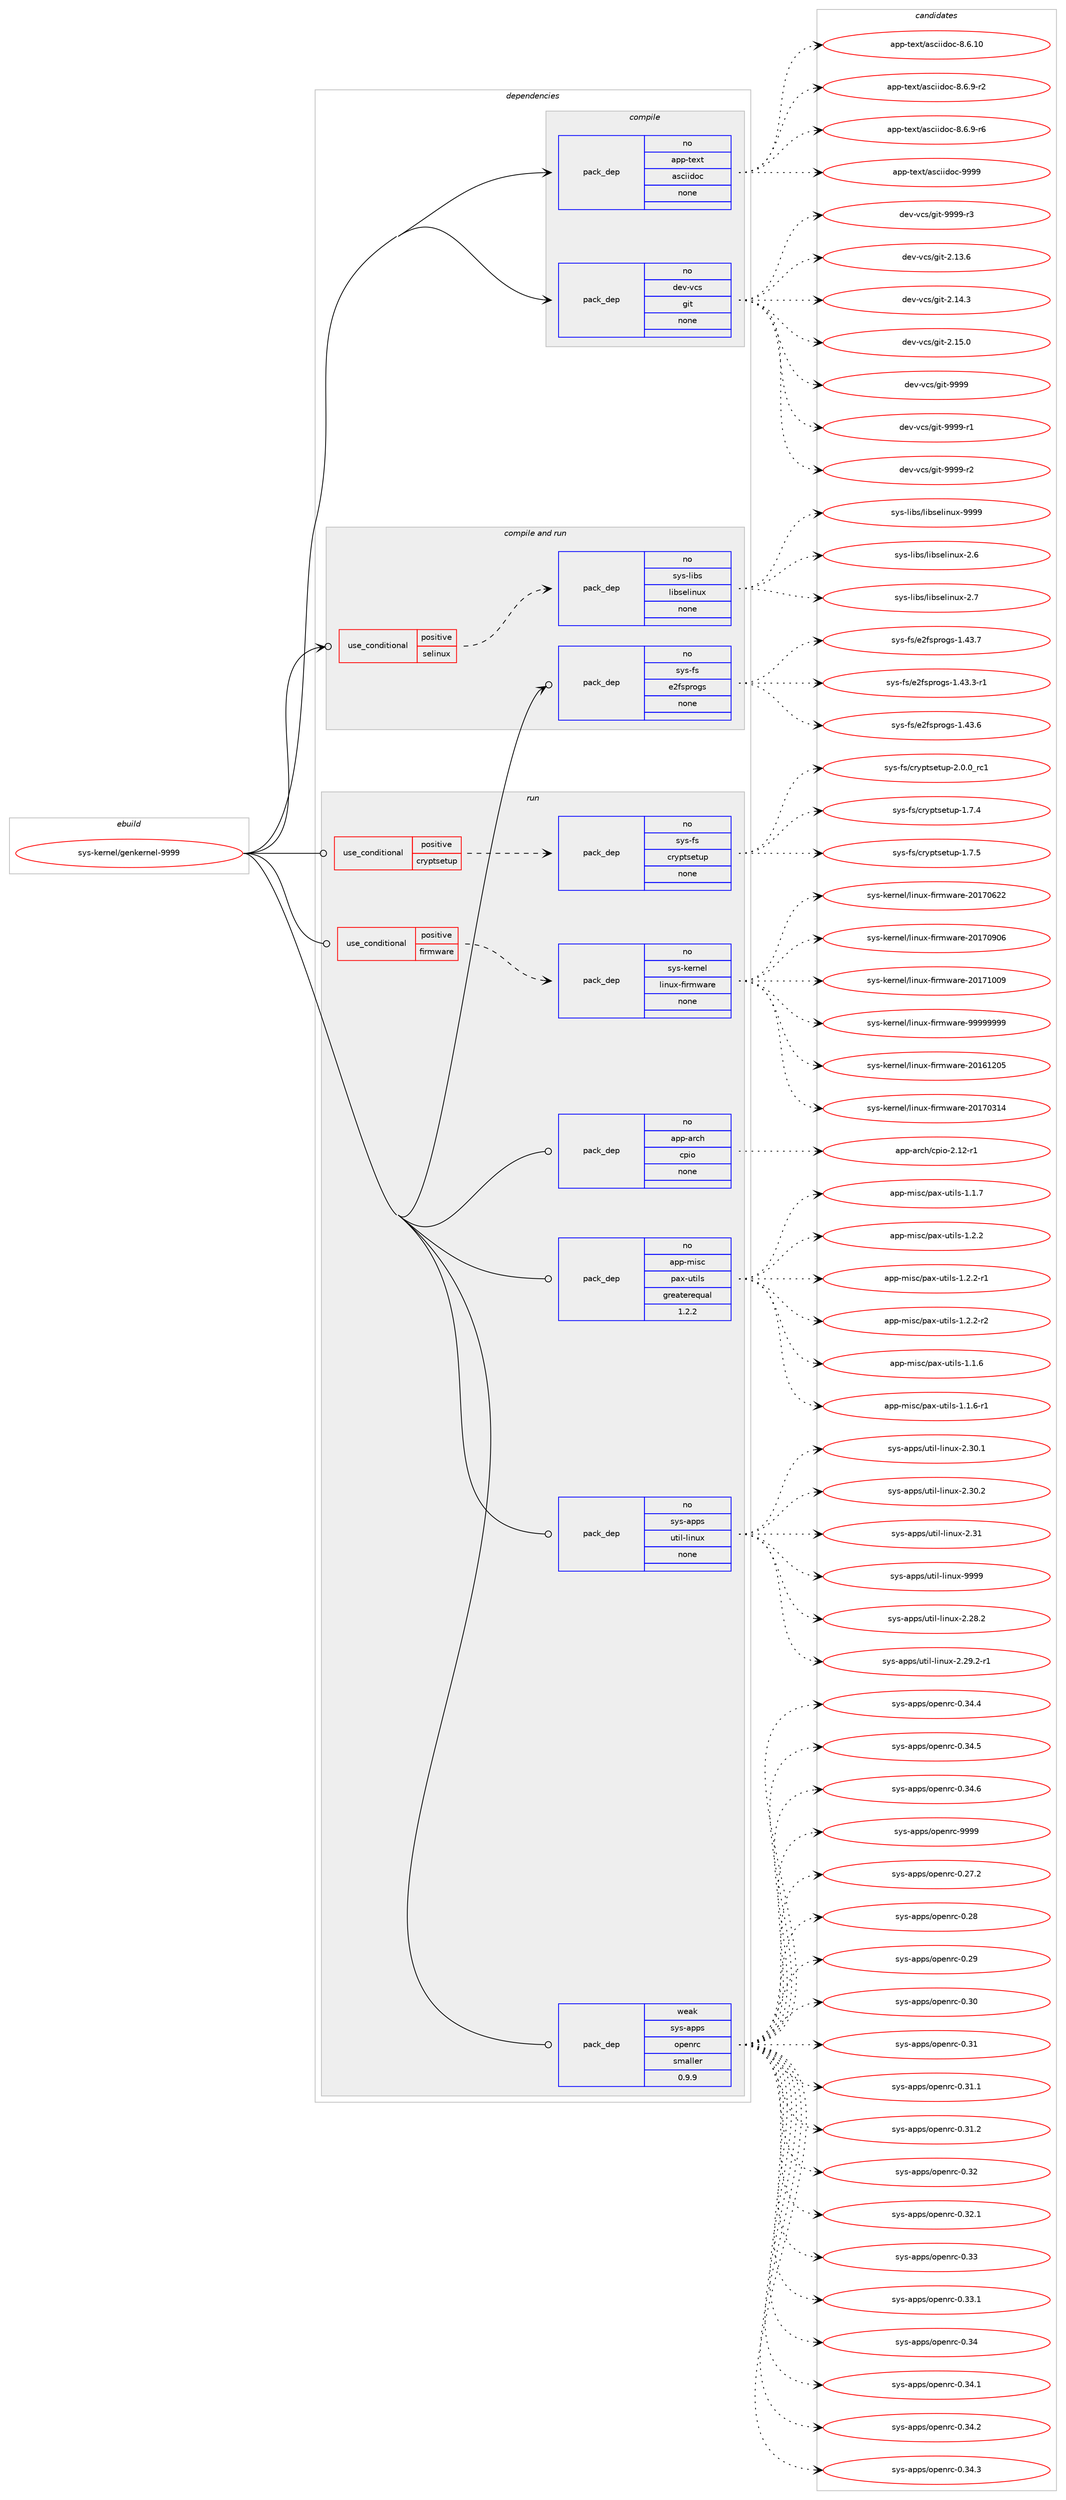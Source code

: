 digraph prolog {

# *************
# Graph options
# *************

newrank=true;
concentrate=true;
compound=true;
graph [rankdir=LR,fontname=Helvetica,fontsize=10,ranksep=1.5];#, ranksep=2.5, nodesep=0.2];
edge  [arrowhead=vee];
node  [fontname=Helvetica,fontsize=10];

# **********
# The ebuild
# **********

subgraph cluster_leftcol {
color=gray;
rank=same;
label=<<i>ebuild</i>>;
id [label="sys-kernel/genkernel-9999", color=red, width=4, href="../sys-kernel/genkernel-9999.svg"];
}

# ****************
# The dependencies
# ****************

subgraph cluster_midcol {
color=gray;
label=<<i>dependencies</i>>;
subgraph cluster_compile {
fillcolor="#eeeeee";
style=filled;
label=<<i>compile</i>>;
subgraph pack365536 {
dependency491809 [label=<<TABLE BORDER="0" CELLBORDER="1" CELLSPACING="0" CELLPADDING="4" WIDTH="220"><TR><TD ROWSPAN="6" CELLPADDING="30">pack_dep</TD></TR><TR><TD WIDTH="110">no</TD></TR><TR><TD>app-text</TD></TR><TR><TD>asciidoc</TD></TR><TR><TD>none</TD></TR><TR><TD></TD></TR></TABLE>>, shape=none, color=blue];
}
id:e -> dependency491809:w [weight=20,style="solid",arrowhead="vee"];
subgraph pack365537 {
dependency491810 [label=<<TABLE BORDER="0" CELLBORDER="1" CELLSPACING="0" CELLPADDING="4" WIDTH="220"><TR><TD ROWSPAN="6" CELLPADDING="30">pack_dep</TD></TR><TR><TD WIDTH="110">no</TD></TR><TR><TD>dev-vcs</TD></TR><TR><TD>git</TD></TR><TR><TD>none</TD></TR><TR><TD></TD></TR></TABLE>>, shape=none, color=blue];
}
id:e -> dependency491810:w [weight=20,style="solid",arrowhead="vee"];
}
subgraph cluster_compileandrun {
fillcolor="#eeeeee";
style=filled;
label=<<i>compile and run</i>>;
subgraph cond117648 {
dependency491811 [label=<<TABLE BORDER="0" CELLBORDER="1" CELLSPACING="0" CELLPADDING="4"><TR><TD ROWSPAN="3" CELLPADDING="10">use_conditional</TD></TR><TR><TD>positive</TD></TR><TR><TD>selinux</TD></TR></TABLE>>, shape=none, color=red];
subgraph pack365538 {
dependency491812 [label=<<TABLE BORDER="0" CELLBORDER="1" CELLSPACING="0" CELLPADDING="4" WIDTH="220"><TR><TD ROWSPAN="6" CELLPADDING="30">pack_dep</TD></TR><TR><TD WIDTH="110">no</TD></TR><TR><TD>sys-libs</TD></TR><TR><TD>libselinux</TD></TR><TR><TD>none</TD></TR><TR><TD></TD></TR></TABLE>>, shape=none, color=blue];
}
dependency491811:e -> dependency491812:w [weight=20,style="dashed",arrowhead="vee"];
}
id:e -> dependency491811:w [weight=20,style="solid",arrowhead="odotvee"];
subgraph pack365539 {
dependency491813 [label=<<TABLE BORDER="0" CELLBORDER="1" CELLSPACING="0" CELLPADDING="4" WIDTH="220"><TR><TD ROWSPAN="6" CELLPADDING="30">pack_dep</TD></TR><TR><TD WIDTH="110">no</TD></TR><TR><TD>sys-fs</TD></TR><TR><TD>e2fsprogs</TD></TR><TR><TD>none</TD></TR><TR><TD></TD></TR></TABLE>>, shape=none, color=blue];
}
id:e -> dependency491813:w [weight=20,style="solid",arrowhead="odotvee"];
}
subgraph cluster_run {
fillcolor="#eeeeee";
style=filled;
label=<<i>run</i>>;
subgraph cond117649 {
dependency491814 [label=<<TABLE BORDER="0" CELLBORDER="1" CELLSPACING="0" CELLPADDING="4"><TR><TD ROWSPAN="3" CELLPADDING="10">use_conditional</TD></TR><TR><TD>positive</TD></TR><TR><TD>cryptsetup</TD></TR></TABLE>>, shape=none, color=red];
subgraph pack365540 {
dependency491815 [label=<<TABLE BORDER="0" CELLBORDER="1" CELLSPACING="0" CELLPADDING="4" WIDTH="220"><TR><TD ROWSPAN="6" CELLPADDING="30">pack_dep</TD></TR><TR><TD WIDTH="110">no</TD></TR><TR><TD>sys-fs</TD></TR><TR><TD>cryptsetup</TD></TR><TR><TD>none</TD></TR><TR><TD></TD></TR></TABLE>>, shape=none, color=blue];
}
dependency491814:e -> dependency491815:w [weight=20,style="dashed",arrowhead="vee"];
}
id:e -> dependency491814:w [weight=20,style="solid",arrowhead="odot"];
subgraph cond117650 {
dependency491816 [label=<<TABLE BORDER="0" CELLBORDER="1" CELLSPACING="0" CELLPADDING="4"><TR><TD ROWSPAN="3" CELLPADDING="10">use_conditional</TD></TR><TR><TD>positive</TD></TR><TR><TD>firmware</TD></TR></TABLE>>, shape=none, color=red];
subgraph pack365541 {
dependency491817 [label=<<TABLE BORDER="0" CELLBORDER="1" CELLSPACING="0" CELLPADDING="4" WIDTH="220"><TR><TD ROWSPAN="6" CELLPADDING="30">pack_dep</TD></TR><TR><TD WIDTH="110">no</TD></TR><TR><TD>sys-kernel</TD></TR><TR><TD>linux-firmware</TD></TR><TR><TD>none</TD></TR><TR><TD></TD></TR></TABLE>>, shape=none, color=blue];
}
dependency491816:e -> dependency491817:w [weight=20,style="dashed",arrowhead="vee"];
}
id:e -> dependency491816:w [weight=20,style="solid",arrowhead="odot"];
subgraph pack365542 {
dependency491818 [label=<<TABLE BORDER="0" CELLBORDER="1" CELLSPACING="0" CELLPADDING="4" WIDTH="220"><TR><TD ROWSPAN="6" CELLPADDING="30">pack_dep</TD></TR><TR><TD WIDTH="110">no</TD></TR><TR><TD>app-arch</TD></TR><TR><TD>cpio</TD></TR><TR><TD>none</TD></TR><TR><TD></TD></TR></TABLE>>, shape=none, color=blue];
}
id:e -> dependency491818:w [weight=20,style="solid",arrowhead="odot"];
subgraph pack365543 {
dependency491819 [label=<<TABLE BORDER="0" CELLBORDER="1" CELLSPACING="0" CELLPADDING="4" WIDTH="220"><TR><TD ROWSPAN="6" CELLPADDING="30">pack_dep</TD></TR><TR><TD WIDTH="110">no</TD></TR><TR><TD>app-misc</TD></TR><TR><TD>pax-utils</TD></TR><TR><TD>greaterequal</TD></TR><TR><TD>1.2.2</TD></TR></TABLE>>, shape=none, color=blue];
}
id:e -> dependency491819:w [weight=20,style="solid",arrowhead="odot"];
subgraph pack365544 {
dependency491820 [label=<<TABLE BORDER="0" CELLBORDER="1" CELLSPACING="0" CELLPADDING="4" WIDTH="220"><TR><TD ROWSPAN="6" CELLPADDING="30">pack_dep</TD></TR><TR><TD WIDTH="110">no</TD></TR><TR><TD>sys-apps</TD></TR><TR><TD>util-linux</TD></TR><TR><TD>none</TD></TR><TR><TD></TD></TR></TABLE>>, shape=none, color=blue];
}
id:e -> dependency491820:w [weight=20,style="solid",arrowhead="odot"];
subgraph pack365545 {
dependency491821 [label=<<TABLE BORDER="0" CELLBORDER="1" CELLSPACING="0" CELLPADDING="4" WIDTH="220"><TR><TD ROWSPAN="6" CELLPADDING="30">pack_dep</TD></TR><TR><TD WIDTH="110">weak</TD></TR><TR><TD>sys-apps</TD></TR><TR><TD>openrc</TD></TR><TR><TD>smaller</TD></TR><TR><TD>0.9.9</TD></TR></TABLE>>, shape=none, color=blue];
}
id:e -> dependency491821:w [weight=20,style="solid",arrowhead="odot"];
}
}

# **************
# The candidates
# **************

subgraph cluster_choices {
rank=same;
color=gray;
label=<<i>candidates</i>>;

subgraph choice365536 {
color=black;
nodesep=1;
choice97112112451161011201164797115991051051001119945564654464948 [label="app-text/asciidoc-8.6.10", color=red, width=4,href="../app-text/asciidoc-8.6.10.svg"];
choice9711211245116101120116479711599105105100111994556465446574511450 [label="app-text/asciidoc-8.6.9-r2", color=red, width=4,href="../app-text/asciidoc-8.6.9-r2.svg"];
choice9711211245116101120116479711599105105100111994556465446574511454 [label="app-text/asciidoc-8.6.9-r6", color=red, width=4,href="../app-text/asciidoc-8.6.9-r6.svg"];
choice9711211245116101120116479711599105105100111994557575757 [label="app-text/asciidoc-9999", color=red, width=4,href="../app-text/asciidoc-9999.svg"];
dependency491809:e -> choice97112112451161011201164797115991051051001119945564654464948:w [style=dotted,weight="100"];
dependency491809:e -> choice9711211245116101120116479711599105105100111994556465446574511450:w [style=dotted,weight="100"];
dependency491809:e -> choice9711211245116101120116479711599105105100111994556465446574511454:w [style=dotted,weight="100"];
dependency491809:e -> choice9711211245116101120116479711599105105100111994557575757:w [style=dotted,weight="100"];
}
subgraph choice365537 {
color=black;
nodesep=1;
choice10010111845118991154710310511645504649514654 [label="dev-vcs/git-2.13.6", color=red, width=4,href="../dev-vcs/git-2.13.6.svg"];
choice10010111845118991154710310511645504649524651 [label="dev-vcs/git-2.14.3", color=red, width=4,href="../dev-vcs/git-2.14.3.svg"];
choice10010111845118991154710310511645504649534648 [label="dev-vcs/git-2.15.0", color=red, width=4,href="../dev-vcs/git-2.15.0.svg"];
choice1001011184511899115471031051164557575757 [label="dev-vcs/git-9999", color=red, width=4,href="../dev-vcs/git-9999.svg"];
choice10010111845118991154710310511645575757574511449 [label="dev-vcs/git-9999-r1", color=red, width=4,href="../dev-vcs/git-9999-r1.svg"];
choice10010111845118991154710310511645575757574511450 [label="dev-vcs/git-9999-r2", color=red, width=4,href="../dev-vcs/git-9999-r2.svg"];
choice10010111845118991154710310511645575757574511451 [label="dev-vcs/git-9999-r3", color=red, width=4,href="../dev-vcs/git-9999-r3.svg"];
dependency491810:e -> choice10010111845118991154710310511645504649514654:w [style=dotted,weight="100"];
dependency491810:e -> choice10010111845118991154710310511645504649524651:w [style=dotted,weight="100"];
dependency491810:e -> choice10010111845118991154710310511645504649534648:w [style=dotted,weight="100"];
dependency491810:e -> choice1001011184511899115471031051164557575757:w [style=dotted,weight="100"];
dependency491810:e -> choice10010111845118991154710310511645575757574511449:w [style=dotted,weight="100"];
dependency491810:e -> choice10010111845118991154710310511645575757574511450:w [style=dotted,weight="100"];
dependency491810:e -> choice10010111845118991154710310511645575757574511451:w [style=dotted,weight="100"];
}
subgraph choice365538 {
color=black;
nodesep=1;
choice1151211154510810598115471081059811510110810511011712045504654 [label="sys-libs/libselinux-2.6", color=red, width=4,href="../sys-libs/libselinux-2.6.svg"];
choice1151211154510810598115471081059811510110810511011712045504655 [label="sys-libs/libselinux-2.7", color=red, width=4,href="../sys-libs/libselinux-2.7.svg"];
choice115121115451081059811547108105981151011081051101171204557575757 [label="sys-libs/libselinux-9999", color=red, width=4,href="../sys-libs/libselinux-9999.svg"];
dependency491812:e -> choice1151211154510810598115471081059811510110810511011712045504654:w [style=dotted,weight="100"];
dependency491812:e -> choice1151211154510810598115471081059811510110810511011712045504655:w [style=dotted,weight="100"];
dependency491812:e -> choice115121115451081059811547108105981151011081051101171204557575757:w [style=dotted,weight="100"];
}
subgraph choice365539 {
color=black;
nodesep=1;
choice115121115451021154710150102115112114111103115454946525146514511449 [label="sys-fs/e2fsprogs-1.43.3-r1", color=red, width=4,href="../sys-fs/e2fsprogs-1.43.3-r1.svg"];
choice11512111545102115471015010211511211411110311545494652514654 [label="sys-fs/e2fsprogs-1.43.6", color=red, width=4,href="../sys-fs/e2fsprogs-1.43.6.svg"];
choice11512111545102115471015010211511211411110311545494652514655 [label="sys-fs/e2fsprogs-1.43.7", color=red, width=4,href="../sys-fs/e2fsprogs-1.43.7.svg"];
dependency491813:e -> choice115121115451021154710150102115112114111103115454946525146514511449:w [style=dotted,weight="100"];
dependency491813:e -> choice11512111545102115471015010211511211411110311545494652514654:w [style=dotted,weight="100"];
dependency491813:e -> choice11512111545102115471015010211511211411110311545494652514655:w [style=dotted,weight="100"];
}
subgraph choice365540 {
color=black;
nodesep=1;
choice115121115451021154799114121112116115101116117112454946554652 [label="sys-fs/cryptsetup-1.7.4", color=red, width=4,href="../sys-fs/cryptsetup-1.7.4.svg"];
choice115121115451021154799114121112116115101116117112454946554653 [label="sys-fs/cryptsetup-1.7.5", color=red, width=4,href="../sys-fs/cryptsetup-1.7.5.svg"];
choice115121115451021154799114121112116115101116117112455046484648951149949 [label="sys-fs/cryptsetup-2.0.0_rc1", color=red, width=4,href="../sys-fs/cryptsetup-2.0.0_rc1.svg"];
dependency491815:e -> choice115121115451021154799114121112116115101116117112454946554652:w [style=dotted,weight="100"];
dependency491815:e -> choice115121115451021154799114121112116115101116117112454946554653:w [style=dotted,weight="100"];
dependency491815:e -> choice115121115451021154799114121112116115101116117112455046484648951149949:w [style=dotted,weight="100"];
}
subgraph choice365541 {
color=black;
nodesep=1;
choice11512111545107101114110101108471081051101171204510210511410911997114101455048495449504853 [label="sys-kernel/linux-firmware-20161205", color=red, width=4,href="../sys-kernel/linux-firmware-20161205.svg"];
choice11512111545107101114110101108471081051101171204510210511410911997114101455048495548514952 [label="sys-kernel/linux-firmware-20170314", color=red, width=4,href="../sys-kernel/linux-firmware-20170314.svg"];
choice11512111545107101114110101108471081051101171204510210511410911997114101455048495548545050 [label="sys-kernel/linux-firmware-20170622", color=red, width=4,href="../sys-kernel/linux-firmware-20170622.svg"];
choice11512111545107101114110101108471081051101171204510210511410911997114101455048495548574854 [label="sys-kernel/linux-firmware-20170906", color=red, width=4,href="../sys-kernel/linux-firmware-20170906.svg"];
choice11512111545107101114110101108471081051101171204510210511410911997114101455048495549484857 [label="sys-kernel/linux-firmware-20171009", color=red, width=4,href="../sys-kernel/linux-firmware-20171009.svg"];
choice11512111545107101114110101108471081051101171204510210511410911997114101455757575757575757 [label="sys-kernel/linux-firmware-99999999", color=red, width=4,href="../sys-kernel/linux-firmware-99999999.svg"];
dependency491817:e -> choice11512111545107101114110101108471081051101171204510210511410911997114101455048495449504853:w [style=dotted,weight="100"];
dependency491817:e -> choice11512111545107101114110101108471081051101171204510210511410911997114101455048495548514952:w [style=dotted,weight="100"];
dependency491817:e -> choice11512111545107101114110101108471081051101171204510210511410911997114101455048495548545050:w [style=dotted,weight="100"];
dependency491817:e -> choice11512111545107101114110101108471081051101171204510210511410911997114101455048495548574854:w [style=dotted,weight="100"];
dependency491817:e -> choice11512111545107101114110101108471081051101171204510210511410911997114101455048495549484857:w [style=dotted,weight="100"];
dependency491817:e -> choice11512111545107101114110101108471081051101171204510210511410911997114101455757575757575757:w [style=dotted,weight="100"];
}
subgraph choice365542 {
color=black;
nodesep=1;
choice97112112459711499104479911210511145504649504511449 [label="app-arch/cpio-2.12-r1", color=red, width=4,href="../app-arch/cpio-2.12-r1.svg"];
dependency491818:e -> choice97112112459711499104479911210511145504649504511449:w [style=dotted,weight="100"];
}
subgraph choice365543 {
color=black;
nodesep=1;
choice971121124510910511599471129712045117116105108115454946494654 [label="app-misc/pax-utils-1.1.6", color=red, width=4,href="../app-misc/pax-utils-1.1.6.svg"];
choice9711211245109105115994711297120451171161051081154549464946544511449 [label="app-misc/pax-utils-1.1.6-r1", color=red, width=4,href="../app-misc/pax-utils-1.1.6-r1.svg"];
choice971121124510910511599471129712045117116105108115454946494655 [label="app-misc/pax-utils-1.1.7", color=red, width=4,href="../app-misc/pax-utils-1.1.7.svg"];
choice971121124510910511599471129712045117116105108115454946504650 [label="app-misc/pax-utils-1.2.2", color=red, width=4,href="../app-misc/pax-utils-1.2.2.svg"];
choice9711211245109105115994711297120451171161051081154549465046504511449 [label="app-misc/pax-utils-1.2.2-r1", color=red, width=4,href="../app-misc/pax-utils-1.2.2-r1.svg"];
choice9711211245109105115994711297120451171161051081154549465046504511450 [label="app-misc/pax-utils-1.2.2-r2", color=red, width=4,href="../app-misc/pax-utils-1.2.2-r2.svg"];
dependency491819:e -> choice971121124510910511599471129712045117116105108115454946494654:w [style=dotted,weight="100"];
dependency491819:e -> choice9711211245109105115994711297120451171161051081154549464946544511449:w [style=dotted,weight="100"];
dependency491819:e -> choice971121124510910511599471129712045117116105108115454946494655:w [style=dotted,weight="100"];
dependency491819:e -> choice971121124510910511599471129712045117116105108115454946504650:w [style=dotted,weight="100"];
dependency491819:e -> choice9711211245109105115994711297120451171161051081154549465046504511449:w [style=dotted,weight="100"];
dependency491819:e -> choice9711211245109105115994711297120451171161051081154549465046504511450:w [style=dotted,weight="100"];
}
subgraph choice365544 {
color=black;
nodesep=1;
choice1151211154597112112115471171161051084510810511011712045504650564650 [label="sys-apps/util-linux-2.28.2", color=red, width=4,href="../sys-apps/util-linux-2.28.2.svg"];
choice11512111545971121121154711711610510845108105110117120455046505746504511449 [label="sys-apps/util-linux-2.29.2-r1", color=red, width=4,href="../sys-apps/util-linux-2.29.2-r1.svg"];
choice1151211154597112112115471171161051084510810511011712045504651484649 [label="sys-apps/util-linux-2.30.1", color=red, width=4,href="../sys-apps/util-linux-2.30.1.svg"];
choice1151211154597112112115471171161051084510810511011712045504651484650 [label="sys-apps/util-linux-2.30.2", color=red, width=4,href="../sys-apps/util-linux-2.30.2.svg"];
choice115121115459711211211547117116105108451081051101171204550465149 [label="sys-apps/util-linux-2.31", color=red, width=4,href="../sys-apps/util-linux-2.31.svg"];
choice115121115459711211211547117116105108451081051101171204557575757 [label="sys-apps/util-linux-9999", color=red, width=4,href="../sys-apps/util-linux-9999.svg"];
dependency491820:e -> choice1151211154597112112115471171161051084510810511011712045504650564650:w [style=dotted,weight="100"];
dependency491820:e -> choice11512111545971121121154711711610510845108105110117120455046505746504511449:w [style=dotted,weight="100"];
dependency491820:e -> choice1151211154597112112115471171161051084510810511011712045504651484649:w [style=dotted,weight="100"];
dependency491820:e -> choice1151211154597112112115471171161051084510810511011712045504651484650:w [style=dotted,weight="100"];
dependency491820:e -> choice115121115459711211211547117116105108451081051101171204550465149:w [style=dotted,weight="100"];
dependency491820:e -> choice115121115459711211211547117116105108451081051101171204557575757:w [style=dotted,weight="100"];
}
subgraph choice365545 {
color=black;
nodesep=1;
choice1151211154597112112115471111121011101149945484650554650 [label="sys-apps/openrc-0.27.2", color=red, width=4,href="../sys-apps/openrc-0.27.2.svg"];
choice115121115459711211211547111112101110114994548465056 [label="sys-apps/openrc-0.28", color=red, width=4,href="../sys-apps/openrc-0.28.svg"];
choice115121115459711211211547111112101110114994548465057 [label="sys-apps/openrc-0.29", color=red, width=4,href="../sys-apps/openrc-0.29.svg"];
choice115121115459711211211547111112101110114994548465148 [label="sys-apps/openrc-0.30", color=red, width=4,href="../sys-apps/openrc-0.30.svg"];
choice115121115459711211211547111112101110114994548465149 [label="sys-apps/openrc-0.31", color=red, width=4,href="../sys-apps/openrc-0.31.svg"];
choice1151211154597112112115471111121011101149945484651494649 [label="sys-apps/openrc-0.31.1", color=red, width=4,href="../sys-apps/openrc-0.31.1.svg"];
choice1151211154597112112115471111121011101149945484651494650 [label="sys-apps/openrc-0.31.2", color=red, width=4,href="../sys-apps/openrc-0.31.2.svg"];
choice115121115459711211211547111112101110114994548465150 [label="sys-apps/openrc-0.32", color=red, width=4,href="../sys-apps/openrc-0.32.svg"];
choice1151211154597112112115471111121011101149945484651504649 [label="sys-apps/openrc-0.32.1", color=red, width=4,href="../sys-apps/openrc-0.32.1.svg"];
choice115121115459711211211547111112101110114994548465151 [label="sys-apps/openrc-0.33", color=red, width=4,href="../sys-apps/openrc-0.33.svg"];
choice1151211154597112112115471111121011101149945484651514649 [label="sys-apps/openrc-0.33.1", color=red, width=4,href="../sys-apps/openrc-0.33.1.svg"];
choice115121115459711211211547111112101110114994548465152 [label="sys-apps/openrc-0.34", color=red, width=4,href="../sys-apps/openrc-0.34.svg"];
choice1151211154597112112115471111121011101149945484651524649 [label="sys-apps/openrc-0.34.1", color=red, width=4,href="../sys-apps/openrc-0.34.1.svg"];
choice1151211154597112112115471111121011101149945484651524650 [label="sys-apps/openrc-0.34.2", color=red, width=4,href="../sys-apps/openrc-0.34.2.svg"];
choice1151211154597112112115471111121011101149945484651524651 [label="sys-apps/openrc-0.34.3", color=red, width=4,href="../sys-apps/openrc-0.34.3.svg"];
choice1151211154597112112115471111121011101149945484651524652 [label="sys-apps/openrc-0.34.4", color=red, width=4,href="../sys-apps/openrc-0.34.4.svg"];
choice1151211154597112112115471111121011101149945484651524653 [label="sys-apps/openrc-0.34.5", color=red, width=4,href="../sys-apps/openrc-0.34.5.svg"];
choice1151211154597112112115471111121011101149945484651524654 [label="sys-apps/openrc-0.34.6", color=red, width=4,href="../sys-apps/openrc-0.34.6.svg"];
choice115121115459711211211547111112101110114994557575757 [label="sys-apps/openrc-9999", color=red, width=4,href="../sys-apps/openrc-9999.svg"];
dependency491821:e -> choice1151211154597112112115471111121011101149945484650554650:w [style=dotted,weight="100"];
dependency491821:e -> choice115121115459711211211547111112101110114994548465056:w [style=dotted,weight="100"];
dependency491821:e -> choice115121115459711211211547111112101110114994548465057:w [style=dotted,weight="100"];
dependency491821:e -> choice115121115459711211211547111112101110114994548465148:w [style=dotted,weight="100"];
dependency491821:e -> choice115121115459711211211547111112101110114994548465149:w [style=dotted,weight="100"];
dependency491821:e -> choice1151211154597112112115471111121011101149945484651494649:w [style=dotted,weight="100"];
dependency491821:e -> choice1151211154597112112115471111121011101149945484651494650:w [style=dotted,weight="100"];
dependency491821:e -> choice115121115459711211211547111112101110114994548465150:w [style=dotted,weight="100"];
dependency491821:e -> choice1151211154597112112115471111121011101149945484651504649:w [style=dotted,weight="100"];
dependency491821:e -> choice115121115459711211211547111112101110114994548465151:w [style=dotted,weight="100"];
dependency491821:e -> choice1151211154597112112115471111121011101149945484651514649:w [style=dotted,weight="100"];
dependency491821:e -> choice115121115459711211211547111112101110114994548465152:w [style=dotted,weight="100"];
dependency491821:e -> choice1151211154597112112115471111121011101149945484651524649:w [style=dotted,weight="100"];
dependency491821:e -> choice1151211154597112112115471111121011101149945484651524650:w [style=dotted,weight="100"];
dependency491821:e -> choice1151211154597112112115471111121011101149945484651524651:w [style=dotted,weight="100"];
dependency491821:e -> choice1151211154597112112115471111121011101149945484651524652:w [style=dotted,weight="100"];
dependency491821:e -> choice1151211154597112112115471111121011101149945484651524653:w [style=dotted,weight="100"];
dependency491821:e -> choice1151211154597112112115471111121011101149945484651524654:w [style=dotted,weight="100"];
dependency491821:e -> choice115121115459711211211547111112101110114994557575757:w [style=dotted,weight="100"];
}
}

}
